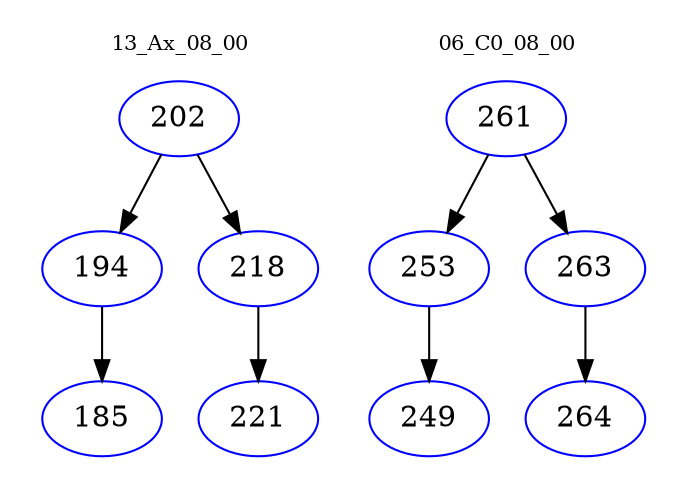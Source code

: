 digraph{
subgraph cluster_0 {
color = white
label = "13_Ax_08_00";
fontsize=10;
T0_202 [label="202", color="blue"]
T0_202 -> T0_194 [color="black"]
T0_194 [label="194", color="blue"]
T0_194 -> T0_185 [color="black"]
T0_185 [label="185", color="blue"]
T0_202 -> T0_218 [color="black"]
T0_218 [label="218", color="blue"]
T0_218 -> T0_221 [color="black"]
T0_221 [label="221", color="blue"]
}
subgraph cluster_1 {
color = white
label = "06_C0_08_00";
fontsize=10;
T1_261 [label="261", color="blue"]
T1_261 -> T1_253 [color="black"]
T1_253 [label="253", color="blue"]
T1_253 -> T1_249 [color="black"]
T1_249 [label="249", color="blue"]
T1_261 -> T1_263 [color="black"]
T1_263 [label="263", color="blue"]
T1_263 -> T1_264 [color="black"]
T1_264 [label="264", color="blue"]
}
}
